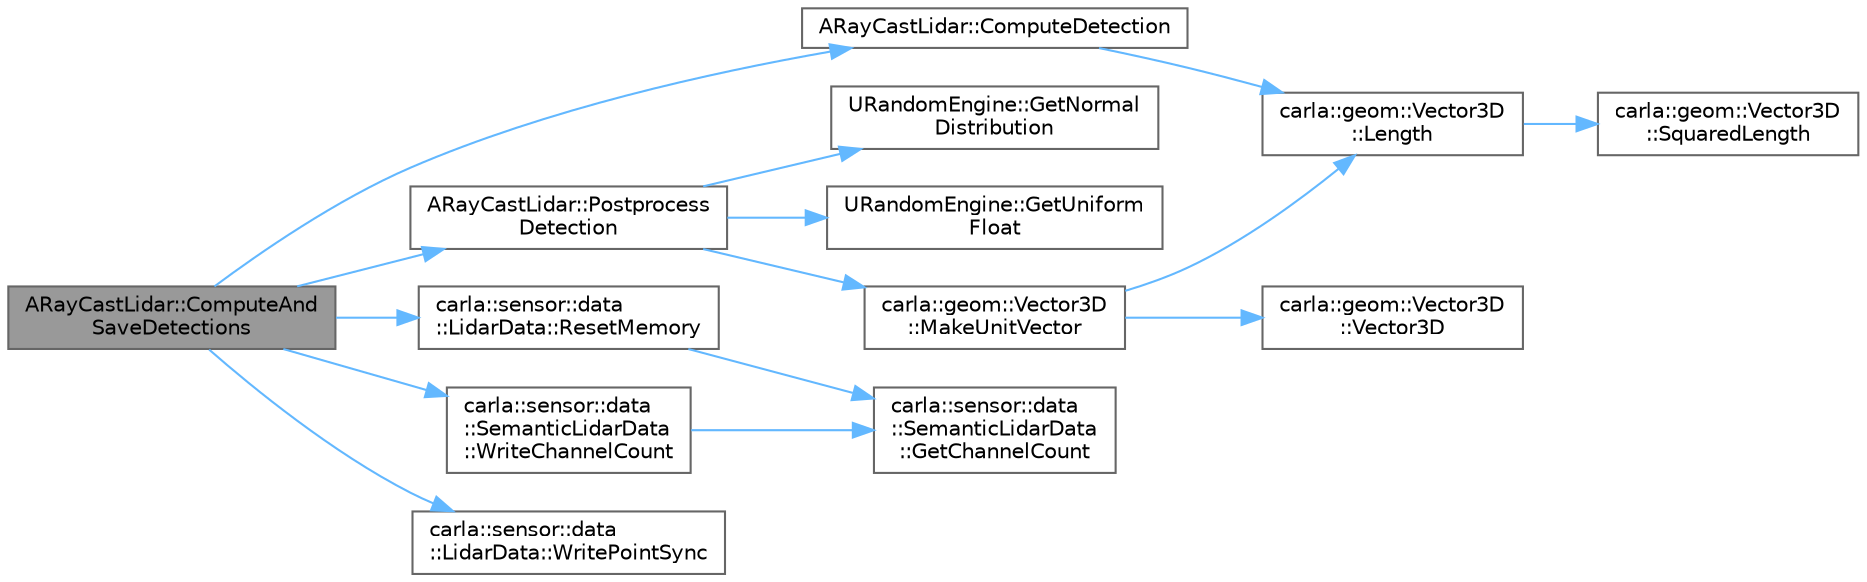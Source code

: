 digraph "ARayCastLidar::ComputeAndSaveDetections"
{
 // INTERACTIVE_SVG=YES
 // LATEX_PDF_SIZE
  bgcolor="transparent";
  edge [fontname=Helvetica,fontsize=10,labelfontname=Helvetica,labelfontsize=10];
  node [fontname=Helvetica,fontsize=10,shape=box,height=0.2,width=0.4];
  rankdir="LR";
  Node1 [id="Node000001",label="ARayCastLidar::ComputeAnd\lSaveDetections",height=0.2,width=0.4,color="gray40", fillcolor="grey60", style="filled", fontcolor="black",tooltip="This method uses all the saved FHitResults, compute the RawDetections and then send it to the LidarDa..."];
  Node1 -> Node2 [id="edge1_Node000001_Node000002",color="steelblue1",style="solid",tooltip=" "];
  Node2 [id="Node000002",label="ARayCastLidar::ComputeDetection",height=0.2,width=0.4,color="grey40", fillcolor="white", style="filled",URL="$d5/de4/classARayCastLidar.html#aebacab637a19dc789ab1e9c177993b1b",tooltip=" "];
  Node2 -> Node3 [id="edge2_Node000002_Node000003",color="steelblue1",style="solid",tooltip=" "];
  Node3 [id="Node000003",label="carla::geom::Vector3D\l::Length",height=0.2,width=0.4,color="grey40", fillcolor="white", style="filled",URL="$d9/dfe/classcarla_1_1geom_1_1Vector3D.html#aaa4bec48ae0734cca2c027df30ea6b34",tooltip=" "];
  Node3 -> Node4 [id="edge3_Node000003_Node000004",color="steelblue1",style="solid",tooltip=" "];
  Node4 [id="Node000004",label="carla::geom::Vector3D\l::SquaredLength",height=0.2,width=0.4,color="grey40", fillcolor="white", style="filled",URL="$d9/dfe/classcarla_1_1geom_1_1Vector3D.html#a0bd1ef6e24532e950b455838ecd4f8cf",tooltip=" "];
  Node1 -> Node5 [id="edge4_Node000001_Node000005",color="steelblue1",style="solid",tooltip=" "];
  Node5 [id="Node000005",label="ARayCastLidar::Postprocess\lDetection",height=0.2,width=0.4,color="grey40", fillcolor="white", style="filled",URL="$d5/de4/classARayCastLidar.html#a6847345acfcf8e52cf8c1a4cfb93e2bc",tooltip=" "];
  Node5 -> Node6 [id="edge5_Node000005_Node000006",color="steelblue1",style="solid",tooltip=" "];
  Node6 [id="Node000006",label="URandomEngine::GetNormal\lDistribution",height=0.2,width=0.4,color="grey40", fillcolor="white", style="filled",URL="$d2/d4b/classURandomEngine.html#a794f6be8c1517dba34b61f2b753cb4d3",tooltip=" "];
  Node5 -> Node7 [id="edge6_Node000005_Node000007",color="steelblue1",style="solid",tooltip=" "];
  Node7 [id="Node000007",label="URandomEngine::GetUniform\lFloat",height=0.2,width=0.4,color="grey40", fillcolor="white", style="filled",URL="$d2/d4b/classURandomEngine.html#a7619cfcce2fd1e172a4210e0c5645e8d",tooltip=" "];
  Node5 -> Node8 [id="edge7_Node000005_Node000008",color="steelblue1",style="solid",tooltip=" "];
  Node8 [id="Node000008",label="carla::geom::Vector3D\l::MakeUnitVector",height=0.2,width=0.4,color="grey40", fillcolor="white", style="filled",URL="$d9/dfe/classcarla_1_1geom_1_1Vector3D.html#a15ae9cc36cd1e3fd34c1398acc897f68",tooltip=" "];
  Node8 -> Node3 [id="edge8_Node000008_Node000003",color="steelblue1",style="solid",tooltip=" "];
  Node8 -> Node9 [id="edge9_Node000008_Node000009",color="steelblue1",style="solid",tooltip=" "];
  Node9 [id="Node000009",label="carla::geom::Vector3D\l::Vector3D",height=0.2,width=0.4,color="grey40", fillcolor="white", style="filled",URL="$d9/dfe/classcarla_1_1geom_1_1Vector3D.html#ae8900b561fa2d9e6667f36038aea7657",tooltip=" "];
  Node1 -> Node10 [id="edge10_Node000001_Node000010",color="steelblue1",style="solid",tooltip=" "];
  Node10 [id="Node000010",label="carla::sensor::data\l::LidarData::ResetMemory",height=0.2,width=0.4,color="grey40", fillcolor="white", style="filled",URL="$dd/da3/classcarla_1_1sensor_1_1data_1_1LidarData.html#a8b3186d7962d7b4acb620d20f774f70a",tooltip=" "];
  Node10 -> Node11 [id="edge11_Node000010_Node000011",color="steelblue1",style="solid",tooltip=" "];
  Node11 [id="Node000011",label="carla::sensor::data\l::SemanticLidarData\l::GetChannelCount",height=0.2,width=0.4,color="grey40", fillcolor="white", style="filled",URL="$d9/d27/classcarla_1_1sensor_1_1data_1_1SemanticLidarData.html#a432e1ad9a42f6469c4fea8b68cbca3b2",tooltip=" "];
  Node1 -> Node12 [id="edge12_Node000001_Node000012",color="steelblue1",style="solid",tooltip=" "];
  Node12 [id="Node000012",label="carla::sensor::data\l::SemanticLidarData\l::WriteChannelCount",height=0.2,width=0.4,color="grey40", fillcolor="white", style="filled",URL="$d9/d27/classcarla_1_1sensor_1_1data_1_1SemanticLidarData.html#a0a138b447dea31ffa9256b2d2314d5f4",tooltip=" "];
  Node12 -> Node11 [id="edge13_Node000012_Node000011",color="steelblue1",style="solid",tooltip=" "];
  Node1 -> Node13 [id="edge14_Node000001_Node000013",color="steelblue1",style="solid",tooltip=" "];
  Node13 [id="Node000013",label="carla::sensor::data\l::LidarData::WritePointSync",height=0.2,width=0.4,color="grey40", fillcolor="white", style="filled",URL="$dd/da3/classcarla_1_1sensor_1_1data_1_1LidarData.html#af9852d79c667fa468bb5f761d74dc13d",tooltip=" "];
}
